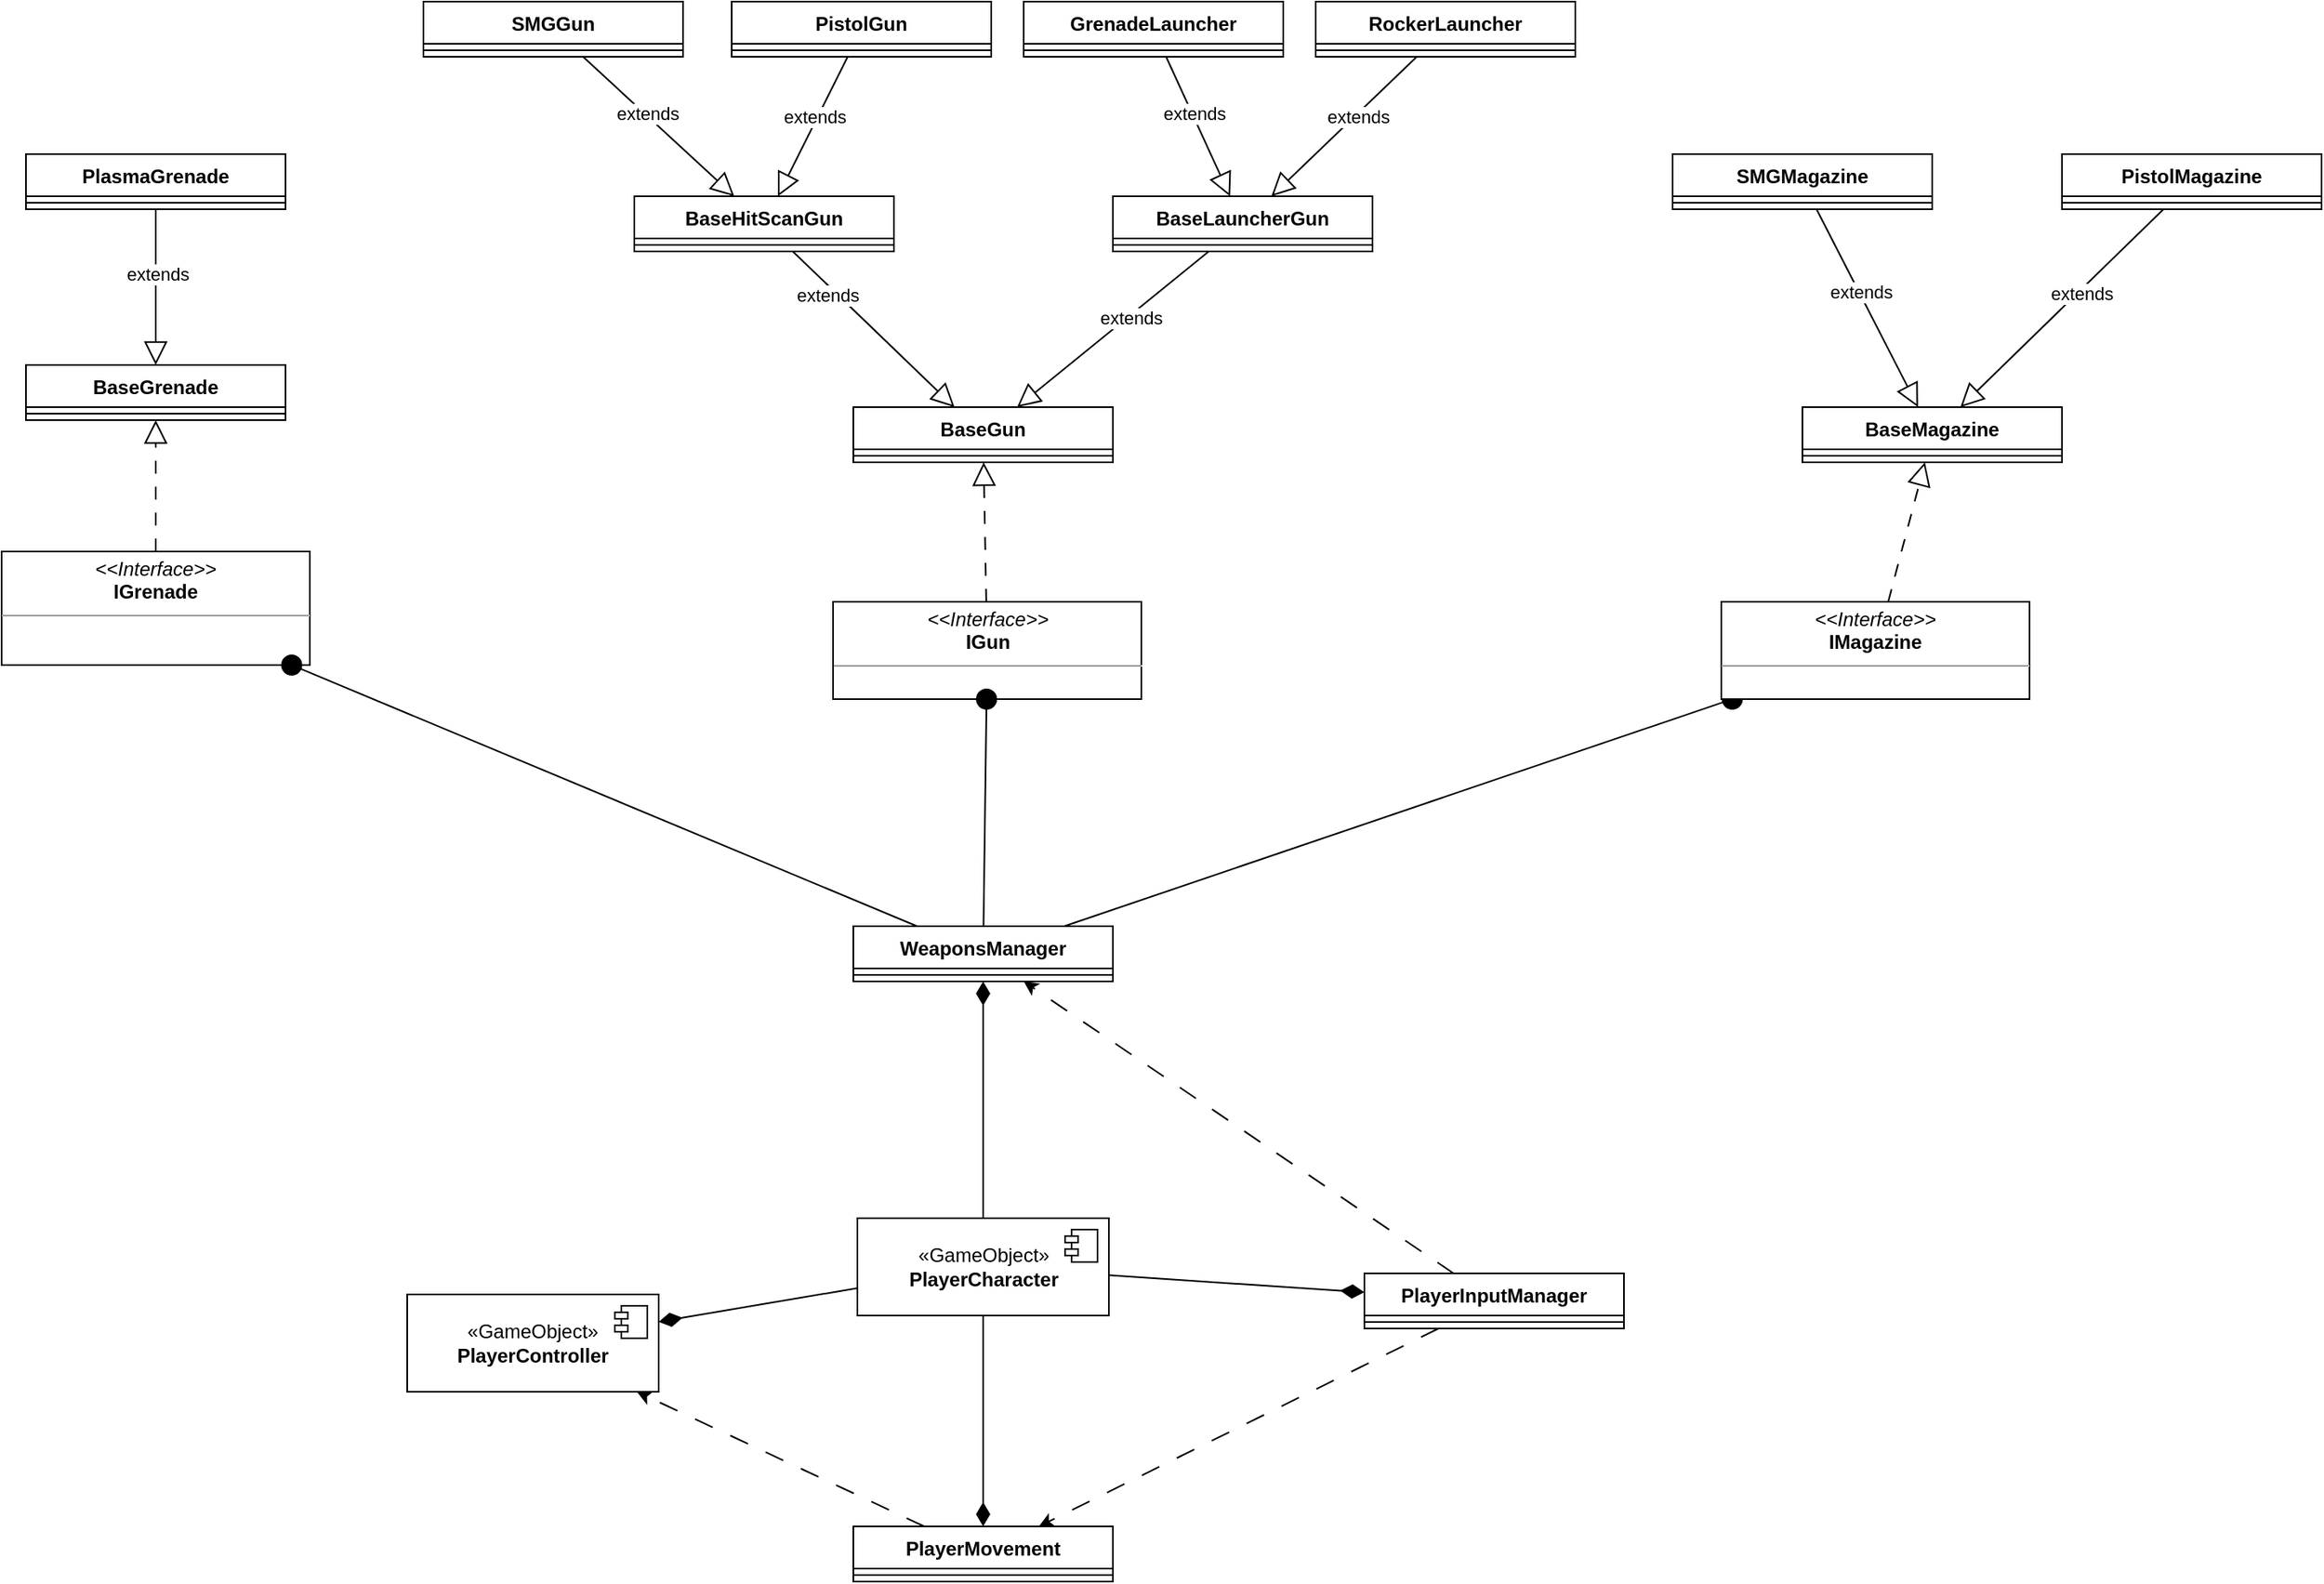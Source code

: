 <mxfile version="26.2.12">
  <diagram name="Page-1" id="c4acf3e9-155e-7222-9cf6-157b1a14988f">
    <mxGraphModel dx="2395" dy="1034" grid="1" gridSize="10" guides="1" tooltips="1" connect="1" arrows="1" fold="1" page="1" pageScale="1" pageWidth="850" pageHeight="1100" background="none" math="0" shadow="0">
      <root>
        <mxCell id="0" />
        <mxCell id="1" parent="0" />
        <mxCell id="F5jnOW8FbkZTIx8M4Hv_-44" style="rounded=0;orthogonalLoop=1;jettySize=auto;html=1;endArrow=diamondThin;endFill=1;startSize=6;endSize=12;" edge="1" parent="1" source="F5jnOW8FbkZTIx8M4Hv_-118" target="Zl_Os-EKIDO8VoNOlCzx-9">
          <mxGeometry relative="1" as="geometry">
            <mxPoint x="-125" y="1040" as="sourcePoint" />
          </mxGeometry>
        </mxCell>
        <mxCell id="F5jnOW8FbkZTIx8M4Hv_-100" style="rounded=0;orthogonalLoop=1;jettySize=auto;html=1;endArrow=oval;endFill=1;endSize=12;" edge="1" parent="1" source="Zl_Os-EKIDO8VoNOlCzx-9" target="F5jnOW8FbkZTIx8M4Hv_-99">
          <mxGeometry relative="1" as="geometry">
            <mxPoint x="410" y="490" as="targetPoint" />
          </mxGeometry>
        </mxCell>
        <mxCell id="Zl_Os-EKIDO8VoNOlCzx-9" value="WeaponsManager" style="swimlane;fontStyle=1;align=center;verticalAlign=top;childLayout=stackLayout;horizontal=1;startSize=26;horizontalStack=0;resizeParent=1;resizeParentMax=0;resizeLast=0;collapsible=1;marginBottom=0;whiteSpace=wrap;html=1;" parent="1" vertex="1">
          <mxGeometry x="-205" y="800" width="160" height="34" as="geometry" />
        </mxCell>
        <mxCell id="Zl_Os-EKIDO8VoNOlCzx-11" value="" style="line;strokeWidth=1;fillColor=none;align=left;verticalAlign=middle;spacingTop=-1;spacingLeft=3;spacingRight=3;rotatable=0;labelPosition=right;points=[];portConstraint=eastwest;strokeColor=inherit;" parent="Zl_Os-EKIDO8VoNOlCzx-9" vertex="1">
          <mxGeometry y="26" width="160" height="8" as="geometry" />
        </mxCell>
        <mxCell id="F5jnOW8FbkZTIx8M4Hv_-3" value="SMGGun" style="swimlane;fontStyle=1;align=center;verticalAlign=top;childLayout=stackLayout;horizontal=1;startSize=26;horizontalStack=0;resizeParent=1;resizeParentMax=0;resizeLast=0;collapsible=1;marginBottom=0;whiteSpace=wrap;html=1;" vertex="1" parent="1">
          <mxGeometry x="-470" y="230" width="160" height="34" as="geometry" />
        </mxCell>
        <mxCell id="F5jnOW8FbkZTIx8M4Hv_-5" value="" style="line;strokeWidth=1;fillColor=none;align=left;verticalAlign=middle;spacingTop=-1;spacingLeft=3;spacingRight=3;rotatable=0;labelPosition=right;points=[];portConstraint=eastwest;strokeColor=inherit;" vertex="1" parent="F5jnOW8FbkZTIx8M4Hv_-3">
          <mxGeometry y="26" width="160" height="8" as="geometry" />
        </mxCell>
        <mxCell id="F5jnOW8FbkZTIx8M4Hv_-7" value="PistolGun" style="swimlane;fontStyle=1;align=center;verticalAlign=top;childLayout=stackLayout;horizontal=1;startSize=26;horizontalStack=0;resizeParent=1;resizeParentMax=0;resizeLast=0;collapsible=1;marginBottom=0;whiteSpace=wrap;html=1;" vertex="1" parent="1">
          <mxGeometry x="-280" y="230" width="160" height="34" as="geometry" />
        </mxCell>
        <mxCell id="F5jnOW8FbkZTIx8M4Hv_-9" value="" style="line;strokeWidth=1;fillColor=none;align=left;verticalAlign=middle;spacingTop=-1;spacingLeft=3;spacingRight=3;rotatable=0;labelPosition=right;points=[];portConstraint=eastwest;strokeColor=inherit;" vertex="1" parent="F5jnOW8FbkZTIx8M4Hv_-7">
          <mxGeometry y="26" width="160" height="8" as="geometry" />
        </mxCell>
        <mxCell id="F5jnOW8FbkZTIx8M4Hv_-11" value="&lt;p style=&quot;margin:0px;margin-top:4px;text-align:center;&quot;&gt;&lt;i&gt;&amp;lt;&amp;lt;Interface&amp;gt;&amp;gt;&lt;/i&gt;&lt;br&gt;&lt;b&gt;IGun&lt;/b&gt;&lt;/p&gt;&lt;hr size=&quot;1&quot;&gt;" style="verticalAlign=top;align=left;overflow=fill;fontSize=12;fontFamily=Helvetica;html=1;rounded=0;shadow=0;comic=0;labelBackgroundColor=none;strokeWidth=1" vertex="1" parent="1">
          <mxGeometry x="-217.5" y="600" width="190" height="60" as="geometry" />
        </mxCell>
        <mxCell id="F5jnOW8FbkZTIx8M4Hv_-22" value="PlasmaGrenade" style="swimlane;fontStyle=1;align=center;verticalAlign=top;childLayout=stackLayout;horizontal=1;startSize=26;horizontalStack=0;resizeParent=1;resizeParentMax=0;resizeLast=0;collapsible=1;marginBottom=0;whiteSpace=wrap;html=1;" vertex="1" parent="1">
          <mxGeometry x="-715" y="324" width="160" height="34" as="geometry" />
        </mxCell>
        <mxCell id="F5jnOW8FbkZTIx8M4Hv_-24" value="" style="line;strokeWidth=1;fillColor=none;align=left;verticalAlign=middle;spacingTop=-1;spacingLeft=3;spacingRight=3;rotatable=0;labelPosition=right;points=[];portConstraint=eastwest;strokeColor=inherit;" vertex="1" parent="F5jnOW8FbkZTIx8M4Hv_-22">
          <mxGeometry y="26" width="160" height="8" as="geometry" />
        </mxCell>
        <mxCell id="F5jnOW8FbkZTIx8M4Hv_-33" style="rounded=0;orthogonalLoop=1;jettySize=auto;html=1;dashed=1;dashPattern=8 8;endSize=12;endArrow=block;endFill=0;" edge="1" parent="1" source="F5jnOW8FbkZTIx8M4Hv_-32" target="F5jnOW8FbkZTIx8M4Hv_-85">
          <mxGeometry relative="1" as="geometry" />
        </mxCell>
        <mxCell id="F5jnOW8FbkZTIx8M4Hv_-32" value="&lt;p style=&quot;margin:0px;margin-top:4px;text-align:center;&quot;&gt;&lt;i&gt;&amp;lt;&amp;lt;Interface&amp;gt;&amp;gt;&lt;/i&gt;&lt;br&gt;&lt;b&gt;IGrenade&lt;/b&gt;&lt;/p&gt;&lt;hr size=&quot;1&quot;&gt;&lt;p style=&quot;margin:0px;margin-left:4px;&quot;&gt;&lt;br&gt;&lt;/p&gt;" style="verticalAlign=top;align=left;overflow=fill;fontSize=12;fontFamily=Helvetica;html=1;rounded=0;shadow=0;comic=0;labelBackgroundColor=none;strokeWidth=1" vertex="1" parent="1">
          <mxGeometry x="-730" y="569" width="190" height="70" as="geometry" />
        </mxCell>
        <mxCell id="F5jnOW8FbkZTIx8M4Hv_-34" value="" style="endArrow=oval;endFill=1;endSize=12;html=1;rounded=0;" edge="1" parent="1" source="Zl_Os-EKIDO8VoNOlCzx-9" target="F5jnOW8FbkZTIx8M4Hv_-32">
          <mxGeometry width="160" relative="1" as="geometry">
            <mxPoint x="-60" y="678" as="sourcePoint" />
            <mxPoint x="100" y="678" as="targetPoint" />
          </mxGeometry>
        </mxCell>
        <mxCell id="F5jnOW8FbkZTIx8M4Hv_-35" value="" style="endArrow=oval;endFill=1;endSize=12;html=1;rounded=0;" edge="1" parent="1" source="Zl_Os-EKIDO8VoNOlCzx-9" target="F5jnOW8FbkZTIx8M4Hv_-11">
          <mxGeometry width="160" relative="1" as="geometry">
            <mxPoint x="183" y="695" as="sourcePoint" />
            <mxPoint x="60" y="528" as="targetPoint" />
          </mxGeometry>
        </mxCell>
        <mxCell id="F5jnOW8FbkZTIx8M4Hv_-111" style="rounded=0;orthogonalLoop=1;jettySize=auto;html=1;dashed=1;dashPattern=12 12;" edge="1" parent="1" source="F5jnOW8FbkZTIx8M4Hv_-39" target="Zl_Os-EKIDO8VoNOlCzx-9">
          <mxGeometry relative="1" as="geometry" />
        </mxCell>
        <mxCell id="F5jnOW8FbkZTIx8M4Hv_-39" value="PlayerInputManager" style="swimlane;fontStyle=1;align=center;verticalAlign=top;childLayout=stackLayout;horizontal=1;startSize=26;horizontalStack=0;resizeParent=1;resizeParentMax=0;resizeLast=0;collapsible=1;marginBottom=0;whiteSpace=wrap;html=1;" vertex="1" parent="1">
          <mxGeometry x="110" y="1014" width="160" height="34" as="geometry" />
        </mxCell>
        <mxCell id="F5jnOW8FbkZTIx8M4Hv_-41" value="" style="line;strokeWidth=1;fillColor=none;align=left;verticalAlign=middle;spacingTop=-1;spacingLeft=3;spacingRight=3;rotatable=0;labelPosition=right;points=[];portConstraint=eastwest;strokeColor=inherit;" vertex="1" parent="F5jnOW8FbkZTIx8M4Hv_-39">
          <mxGeometry y="26" width="160" height="8" as="geometry" />
        </mxCell>
        <mxCell id="F5jnOW8FbkZTIx8M4Hv_-45" style="rounded=0;orthogonalLoop=1;jettySize=auto;html=1;endArrow=diamondThin;endFill=1;startSize=6;endSize=12;" edge="1" parent="1" source="F5jnOW8FbkZTIx8M4Hv_-118" target="F5jnOW8FbkZTIx8M4Hv_-39">
          <mxGeometry relative="1" as="geometry">
            <mxPoint x="-70" y="1063.603" as="sourcePoint" />
            <mxPoint x="-175" y="823" as="targetPoint" />
          </mxGeometry>
        </mxCell>
        <mxCell id="F5jnOW8FbkZTIx8M4Hv_-46" value="PlayerMovement" style="swimlane;fontStyle=1;align=center;verticalAlign=top;childLayout=stackLayout;horizontal=1;startSize=26;horizontalStack=0;resizeParent=1;resizeParentMax=0;resizeLast=0;collapsible=1;marginBottom=0;whiteSpace=wrap;html=1;" vertex="1" parent="1">
          <mxGeometry x="-205" y="1170" width="160" height="34" as="geometry" />
        </mxCell>
        <mxCell id="F5jnOW8FbkZTIx8M4Hv_-48" value="" style="line;strokeWidth=1;fillColor=none;align=left;verticalAlign=middle;spacingTop=-1;spacingLeft=3;spacingRight=3;rotatable=0;labelPosition=right;points=[];portConstraint=eastwest;strokeColor=inherit;" vertex="1" parent="F5jnOW8FbkZTIx8M4Hv_-46">
          <mxGeometry y="26" width="160" height="8" as="geometry" />
        </mxCell>
        <mxCell id="F5jnOW8FbkZTIx8M4Hv_-50" style="rounded=0;orthogonalLoop=1;jettySize=auto;html=1;endArrow=diamondThin;endFill=1;startSize=6;endSize=12;" edge="1" parent="1" source="F5jnOW8FbkZTIx8M4Hv_-118" target="F5jnOW8FbkZTIx8M4Hv_-46">
          <mxGeometry relative="1" as="geometry">
            <mxPoint x="-125" y="1090" as="sourcePoint" />
            <mxPoint x="137" y="830" as="targetPoint" />
          </mxGeometry>
        </mxCell>
        <mxCell id="F5jnOW8FbkZTIx8M4Hv_-55" style="rounded=0;orthogonalLoop=1;jettySize=auto;html=1;endArrow=block;endFill=0;startSize=6;endSize=12;" edge="1" parent="1" source="F5jnOW8FbkZTIx8M4Hv_-3" target="F5jnOW8FbkZTIx8M4Hv_-51">
          <mxGeometry relative="1" as="geometry" />
        </mxCell>
        <mxCell id="F5jnOW8FbkZTIx8M4Hv_-57" value="extends" style="edgeLabel;html=1;align=center;verticalAlign=middle;resizable=0;points=[];" vertex="1" connectable="0" parent="F5jnOW8FbkZTIx8M4Hv_-55">
          <mxGeometry x="-0.172" y="1" relative="1" as="geometry">
            <mxPoint as="offset" />
          </mxGeometry>
        </mxCell>
        <mxCell id="F5jnOW8FbkZTIx8M4Hv_-51" value="&lt;div&gt;BaseHitScanGun&lt;/div&gt;" style="swimlane;fontStyle=1;align=center;verticalAlign=top;childLayout=stackLayout;horizontal=1;startSize=26;horizontalStack=0;resizeParent=1;resizeParentMax=0;resizeLast=0;collapsible=1;marginBottom=0;whiteSpace=wrap;html=1;" vertex="1" parent="1">
          <mxGeometry x="-340" y="350" width="160" height="34" as="geometry" />
        </mxCell>
        <mxCell id="F5jnOW8FbkZTIx8M4Hv_-53" value="" style="line;strokeWidth=1;fillColor=none;align=left;verticalAlign=middle;spacingTop=-1;spacingLeft=3;spacingRight=3;rotatable=0;labelPosition=right;points=[];portConstraint=eastwest;strokeColor=inherit;" vertex="1" parent="F5jnOW8FbkZTIx8M4Hv_-51">
          <mxGeometry y="26" width="160" height="8" as="geometry" />
        </mxCell>
        <mxCell id="F5jnOW8FbkZTIx8M4Hv_-56" style="rounded=0;orthogonalLoop=1;jettySize=auto;html=1;endArrow=block;endFill=0;startSize=6;endSize=12;" edge="1" parent="1" source="F5jnOW8FbkZTIx8M4Hv_-7" target="F5jnOW8FbkZTIx8M4Hv_-51">
          <mxGeometry relative="1" as="geometry">
            <mxPoint x="-447" y="334" as="sourcePoint" />
            <mxPoint x="-428" y="266" as="targetPoint" />
          </mxGeometry>
        </mxCell>
        <mxCell id="F5jnOW8FbkZTIx8M4Hv_-58" value="extends" style="edgeLabel;html=1;align=center;verticalAlign=middle;resizable=0;points=[];" vertex="1" connectable="0" parent="F5jnOW8FbkZTIx8M4Hv_-56">
          <mxGeometry x="-0.139" y="-1" relative="1" as="geometry">
            <mxPoint x="-1" as="offset" />
          </mxGeometry>
        </mxCell>
        <mxCell id="F5jnOW8FbkZTIx8M4Hv_-59" value="BaseGun" style="swimlane;fontStyle=1;align=center;verticalAlign=top;childLayout=stackLayout;horizontal=1;startSize=26;horizontalStack=0;resizeParent=1;resizeParentMax=0;resizeLast=0;collapsible=1;marginBottom=0;whiteSpace=wrap;html=1;" vertex="1" parent="1">
          <mxGeometry x="-205" y="480" width="160" height="34" as="geometry" />
        </mxCell>
        <mxCell id="F5jnOW8FbkZTIx8M4Hv_-61" value="" style="line;strokeWidth=1;fillColor=none;align=left;verticalAlign=middle;spacingTop=-1;spacingLeft=3;spacingRight=3;rotatable=0;labelPosition=right;points=[];portConstraint=eastwest;strokeColor=inherit;" vertex="1" parent="F5jnOW8FbkZTIx8M4Hv_-59">
          <mxGeometry y="26" width="160" height="8" as="geometry" />
        </mxCell>
        <mxCell id="F5jnOW8FbkZTIx8M4Hv_-63" style="rounded=0;orthogonalLoop=1;jettySize=auto;html=1;endArrow=block;endFill=0;startSize=6;endSize=12;" edge="1" parent="1" source="F5jnOW8FbkZTIx8M4Hv_-51" target="F5jnOW8FbkZTIx8M4Hv_-59">
          <mxGeometry relative="1" as="geometry">
            <mxPoint x="-570" y="188" as="sourcePoint" />
            <mxPoint x="-526" y="120" as="targetPoint" />
            <Array as="points" />
          </mxGeometry>
        </mxCell>
        <mxCell id="F5jnOW8FbkZTIx8M4Hv_-64" value="extends" style="edgeLabel;html=1;align=center;verticalAlign=middle;resizable=0;points=[];" vertex="1" connectable="0" parent="F5jnOW8FbkZTIx8M4Hv_-63">
          <mxGeometry x="-0.172" y="1" relative="1" as="geometry">
            <mxPoint x="-21" y="-12" as="offset" />
          </mxGeometry>
        </mxCell>
        <mxCell id="F5jnOW8FbkZTIx8M4Hv_-65" value="BaseLauncherGun" style="swimlane;fontStyle=1;align=center;verticalAlign=top;childLayout=stackLayout;horizontal=1;startSize=26;horizontalStack=0;resizeParent=1;resizeParentMax=0;resizeLast=0;collapsible=1;marginBottom=0;whiteSpace=wrap;html=1;" vertex="1" parent="1">
          <mxGeometry x="-45" y="350" width="160" height="34" as="geometry" />
        </mxCell>
        <mxCell id="F5jnOW8FbkZTIx8M4Hv_-67" value="" style="line;strokeWidth=1;fillColor=none;align=left;verticalAlign=middle;spacingTop=-1;spacingLeft=3;spacingRight=3;rotatable=0;labelPosition=right;points=[];portConstraint=eastwest;strokeColor=inherit;" vertex="1" parent="F5jnOW8FbkZTIx8M4Hv_-65">
          <mxGeometry y="26" width="160" height="8" as="geometry" />
        </mxCell>
        <mxCell id="F5jnOW8FbkZTIx8M4Hv_-69" style="rounded=0;orthogonalLoop=1;jettySize=auto;html=1;endArrow=block;endFill=0;startSize=6;endSize=12;" edge="1" parent="1" source="F5jnOW8FbkZTIx8M4Hv_-65" target="F5jnOW8FbkZTIx8M4Hv_-59">
          <mxGeometry relative="1" as="geometry">
            <mxPoint x="-311" y="180" as="sourcePoint" />
            <mxPoint x="-239" y="116" as="targetPoint" />
          </mxGeometry>
        </mxCell>
        <mxCell id="F5jnOW8FbkZTIx8M4Hv_-70" value="extends" style="edgeLabel;html=1;align=center;verticalAlign=middle;resizable=0;points=[];" vertex="1" connectable="0" parent="F5jnOW8FbkZTIx8M4Hv_-69">
          <mxGeometry x="-0.172" y="1" relative="1" as="geometry">
            <mxPoint as="offset" />
          </mxGeometry>
        </mxCell>
        <mxCell id="F5jnOW8FbkZTIx8M4Hv_-71" value="GrenadeLauncher" style="swimlane;fontStyle=1;align=center;verticalAlign=top;childLayout=stackLayout;horizontal=1;startSize=26;horizontalStack=0;resizeParent=1;resizeParentMax=0;resizeLast=0;collapsible=1;marginBottom=0;whiteSpace=wrap;html=1;" vertex="1" parent="1">
          <mxGeometry x="-100" y="230" width="160" height="34" as="geometry" />
        </mxCell>
        <mxCell id="F5jnOW8FbkZTIx8M4Hv_-73" value="" style="line;strokeWidth=1;fillColor=none;align=left;verticalAlign=middle;spacingTop=-1;spacingLeft=3;spacingRight=3;rotatable=0;labelPosition=right;points=[];portConstraint=eastwest;strokeColor=inherit;" vertex="1" parent="F5jnOW8FbkZTIx8M4Hv_-71">
          <mxGeometry y="26" width="160" height="8" as="geometry" />
        </mxCell>
        <mxCell id="F5jnOW8FbkZTIx8M4Hv_-75" value="RockerLauncher" style="swimlane;fontStyle=1;align=center;verticalAlign=top;childLayout=stackLayout;horizontal=1;startSize=26;horizontalStack=0;resizeParent=1;resizeParentMax=0;resizeLast=0;collapsible=1;marginBottom=0;whiteSpace=wrap;html=1;" vertex="1" parent="1">
          <mxGeometry x="80" y="230" width="160" height="34" as="geometry" />
        </mxCell>
        <mxCell id="F5jnOW8FbkZTIx8M4Hv_-77" value="" style="line;strokeWidth=1;fillColor=none;align=left;verticalAlign=middle;spacingTop=-1;spacingLeft=3;spacingRight=3;rotatable=0;labelPosition=right;points=[];portConstraint=eastwest;strokeColor=inherit;" vertex="1" parent="F5jnOW8FbkZTIx8M4Hv_-75">
          <mxGeometry y="26" width="160" height="8" as="geometry" />
        </mxCell>
        <mxCell id="F5jnOW8FbkZTIx8M4Hv_-79" style="rounded=0;orthogonalLoop=1;jettySize=auto;html=1;endArrow=block;endFill=0;startSize=6;endSize=12;" edge="1" parent="1" source="F5jnOW8FbkZTIx8M4Hv_-75" target="F5jnOW8FbkZTIx8M4Hv_-65">
          <mxGeometry relative="1" as="geometry">
            <mxPoint x="243" y="204" as="sourcePoint" />
            <mxPoint x="137" y="140" as="targetPoint" />
          </mxGeometry>
        </mxCell>
        <mxCell id="F5jnOW8FbkZTIx8M4Hv_-80" value="extends" style="edgeLabel;html=1;align=center;verticalAlign=middle;resizable=0;points=[];" vertex="1" connectable="0" parent="F5jnOW8FbkZTIx8M4Hv_-79">
          <mxGeometry x="-0.172" y="1" relative="1" as="geometry">
            <mxPoint as="offset" />
          </mxGeometry>
        </mxCell>
        <mxCell id="F5jnOW8FbkZTIx8M4Hv_-81" style="rounded=0;orthogonalLoop=1;jettySize=auto;html=1;endArrow=block;endFill=0;startSize=6;endSize=12;" edge="1" parent="1" source="F5jnOW8FbkZTIx8M4Hv_-71" target="F5jnOW8FbkZTIx8M4Hv_-65">
          <mxGeometry relative="1" as="geometry">
            <mxPoint x="-170" y="220" as="sourcePoint" />
            <mxPoint x="48" y="190" as="targetPoint" />
          </mxGeometry>
        </mxCell>
        <mxCell id="F5jnOW8FbkZTIx8M4Hv_-82" value="extends" style="edgeLabel;html=1;align=center;verticalAlign=middle;resizable=0;points=[];" vertex="1" connectable="0" parent="F5jnOW8FbkZTIx8M4Hv_-81">
          <mxGeometry x="-0.172" y="1" relative="1" as="geometry">
            <mxPoint as="offset" />
          </mxGeometry>
        </mxCell>
        <mxCell id="F5jnOW8FbkZTIx8M4Hv_-84" style="rounded=0;orthogonalLoop=1;jettySize=auto;html=1;dashed=1;dashPattern=8 8;endSize=12;endArrow=block;endFill=0;" edge="1" parent="1" source="F5jnOW8FbkZTIx8M4Hv_-11" target="F5jnOW8FbkZTIx8M4Hv_-59">
          <mxGeometry relative="1" as="geometry">
            <mxPoint x="90" y="523" as="sourcePoint" />
            <mxPoint x="149" y="470" as="targetPoint" />
          </mxGeometry>
        </mxCell>
        <mxCell id="F5jnOW8FbkZTIx8M4Hv_-85" value="BaseGrenade" style="swimlane;fontStyle=1;align=center;verticalAlign=top;childLayout=stackLayout;horizontal=1;startSize=26;horizontalStack=0;resizeParent=1;resizeParentMax=0;resizeLast=0;collapsible=1;marginBottom=0;whiteSpace=wrap;html=1;" vertex="1" parent="1">
          <mxGeometry x="-715" y="454" width="160" height="34" as="geometry" />
        </mxCell>
        <mxCell id="F5jnOW8FbkZTIx8M4Hv_-87" value="" style="line;strokeWidth=1;fillColor=none;align=left;verticalAlign=middle;spacingTop=-1;spacingLeft=3;spacingRight=3;rotatable=0;labelPosition=right;points=[];portConstraint=eastwest;strokeColor=inherit;" vertex="1" parent="F5jnOW8FbkZTIx8M4Hv_-85">
          <mxGeometry y="26" width="160" height="8" as="geometry" />
        </mxCell>
        <mxCell id="F5jnOW8FbkZTIx8M4Hv_-89" style="rounded=0;orthogonalLoop=1;jettySize=auto;html=1;endArrow=block;endFill=0;startSize=6;endSize=12;" edge="1" parent="1" source="F5jnOW8FbkZTIx8M4Hv_-22" target="F5jnOW8FbkZTIx8M4Hv_-85">
          <mxGeometry relative="1" as="geometry">
            <mxPoint x="-560" y="262" as="sourcePoint" />
            <mxPoint x="-501" y="184" as="targetPoint" />
          </mxGeometry>
        </mxCell>
        <mxCell id="F5jnOW8FbkZTIx8M4Hv_-90" value="extends" style="edgeLabel;html=1;align=center;verticalAlign=middle;resizable=0;points=[];" vertex="1" connectable="0" parent="F5jnOW8FbkZTIx8M4Hv_-89">
          <mxGeometry x="-0.172" y="1" relative="1" as="geometry">
            <mxPoint as="offset" />
          </mxGeometry>
        </mxCell>
        <mxCell id="F5jnOW8FbkZTIx8M4Hv_-91" value="PistolMagazine" style="swimlane;fontStyle=1;align=center;verticalAlign=top;childLayout=stackLayout;horizontal=1;startSize=26;horizontalStack=0;resizeParent=1;resizeParentMax=0;resizeLast=0;collapsible=1;marginBottom=0;whiteSpace=wrap;html=1;" vertex="1" parent="1">
          <mxGeometry x="540" y="324" width="160" height="34" as="geometry" />
        </mxCell>
        <mxCell id="F5jnOW8FbkZTIx8M4Hv_-93" value="" style="line;strokeWidth=1;fillColor=none;align=left;verticalAlign=middle;spacingTop=-1;spacingLeft=3;spacingRight=3;rotatable=0;labelPosition=right;points=[];portConstraint=eastwest;strokeColor=inherit;" vertex="1" parent="F5jnOW8FbkZTIx8M4Hv_-91">
          <mxGeometry y="26" width="160" height="8" as="geometry" />
        </mxCell>
        <mxCell id="F5jnOW8FbkZTIx8M4Hv_-95" value="SMGMagazine" style="swimlane;fontStyle=1;align=center;verticalAlign=top;childLayout=stackLayout;horizontal=1;startSize=26;horizontalStack=0;resizeParent=1;resizeParentMax=0;resizeLast=0;collapsible=1;marginBottom=0;whiteSpace=wrap;html=1;" vertex="1" parent="1">
          <mxGeometry x="300" y="324" width="160" height="34" as="geometry" />
        </mxCell>
        <mxCell id="F5jnOW8FbkZTIx8M4Hv_-97" value="" style="line;strokeWidth=1;fillColor=none;align=left;verticalAlign=middle;spacingTop=-1;spacingLeft=3;spacingRight=3;rotatable=0;labelPosition=right;points=[];portConstraint=eastwest;strokeColor=inherit;" vertex="1" parent="F5jnOW8FbkZTIx8M4Hv_-95">
          <mxGeometry y="26" width="160" height="8" as="geometry" />
        </mxCell>
        <mxCell id="F5jnOW8FbkZTIx8M4Hv_-99" value="&lt;p style=&quot;margin:0px;margin-top:4px;text-align:center;&quot;&gt;&lt;i&gt;&amp;lt;&amp;lt;Interface&amp;gt;&amp;gt;&lt;/i&gt;&lt;br&gt;&lt;b&gt;IMagazine&lt;/b&gt;&lt;/p&gt;&lt;hr size=&quot;1&quot;&gt;" style="verticalAlign=top;align=left;overflow=fill;fontSize=12;fontFamily=Helvetica;html=1;rounded=0;shadow=0;comic=0;labelBackgroundColor=none;strokeWidth=1" vertex="1" parent="1">
          <mxGeometry x="330" y="600" width="190" height="60" as="geometry" />
        </mxCell>
        <mxCell id="F5jnOW8FbkZTIx8M4Hv_-102" style="rounded=0;orthogonalLoop=1;jettySize=auto;html=1;dashed=1;dashPattern=8 8;endSize=12;endArrow=block;endFill=0;" edge="1" parent="1" source="F5jnOW8FbkZTIx8M4Hv_-99" target="F5jnOW8FbkZTIx8M4Hv_-103">
          <mxGeometry relative="1" as="geometry">
            <mxPoint x="120" y="583" as="sourcePoint" />
            <mxPoint x="339" y="450" as="targetPoint" />
          </mxGeometry>
        </mxCell>
        <mxCell id="F5jnOW8FbkZTIx8M4Hv_-103" value="BaseMagazine" style="swimlane;fontStyle=1;align=center;verticalAlign=top;childLayout=stackLayout;horizontal=1;startSize=26;horizontalStack=0;resizeParent=1;resizeParentMax=0;resizeLast=0;collapsible=1;marginBottom=0;whiteSpace=wrap;html=1;" vertex="1" parent="1">
          <mxGeometry x="380" y="480" width="160" height="34" as="geometry" />
        </mxCell>
        <mxCell id="F5jnOW8FbkZTIx8M4Hv_-105" value="" style="line;strokeWidth=1;fillColor=none;align=left;verticalAlign=middle;spacingTop=-1;spacingLeft=3;spacingRight=3;rotatable=0;labelPosition=right;points=[];portConstraint=eastwest;strokeColor=inherit;" vertex="1" parent="F5jnOW8FbkZTIx8M4Hv_-103">
          <mxGeometry y="26" width="160" height="8" as="geometry" />
        </mxCell>
        <mxCell id="F5jnOW8FbkZTIx8M4Hv_-107" style="rounded=0;orthogonalLoop=1;jettySize=auto;html=1;endArrow=block;endFill=0;startSize=6;endSize=12;" edge="1" parent="1" source="F5jnOW8FbkZTIx8M4Hv_-91" target="F5jnOW8FbkZTIx8M4Hv_-103">
          <mxGeometry relative="1" as="geometry">
            <mxPoint x="-5" y="160" as="sourcePoint" />
            <mxPoint x="-105" y="98" as="targetPoint" />
          </mxGeometry>
        </mxCell>
        <mxCell id="F5jnOW8FbkZTIx8M4Hv_-108" value="extends" style="edgeLabel;html=1;align=center;verticalAlign=middle;resizable=0;points=[];" vertex="1" connectable="0" parent="F5jnOW8FbkZTIx8M4Hv_-107">
          <mxGeometry x="-0.172" y="1" relative="1" as="geometry">
            <mxPoint as="offset" />
          </mxGeometry>
        </mxCell>
        <mxCell id="F5jnOW8FbkZTIx8M4Hv_-109" style="rounded=0;orthogonalLoop=1;jettySize=auto;html=1;endArrow=block;endFill=0;startSize=6;endSize=12;" edge="1" parent="1" source="F5jnOW8FbkZTIx8M4Hv_-95" target="F5jnOW8FbkZTIx8M4Hv_-103">
          <mxGeometry relative="1" as="geometry">
            <mxPoint x="5" y="170" as="sourcePoint" />
            <mxPoint x="-95" y="108" as="targetPoint" />
          </mxGeometry>
        </mxCell>
        <mxCell id="F5jnOW8FbkZTIx8M4Hv_-110" value="extends" style="edgeLabel;html=1;align=center;verticalAlign=middle;resizable=0;points=[];" vertex="1" connectable="0" parent="F5jnOW8FbkZTIx8M4Hv_-109">
          <mxGeometry x="-0.172" y="1" relative="1" as="geometry">
            <mxPoint as="offset" />
          </mxGeometry>
        </mxCell>
        <mxCell id="F5jnOW8FbkZTIx8M4Hv_-112" style="rounded=0;orthogonalLoop=1;jettySize=auto;html=1;dashed=1;dashPattern=12 12;" edge="1" parent="1" source="F5jnOW8FbkZTIx8M4Hv_-39" target="F5jnOW8FbkZTIx8M4Hv_-46">
          <mxGeometry relative="1" as="geometry">
            <mxPoint x="470" y="1096" as="sourcePoint" />
            <mxPoint x="295" y="972" as="targetPoint" />
          </mxGeometry>
        </mxCell>
        <mxCell id="F5jnOW8FbkZTIx8M4Hv_-118" value="«GameObject»&lt;br&gt;&lt;b&gt;PlayerCharacter&lt;/b&gt;" style="html=1;dropTarget=0;whiteSpace=wrap;" vertex="1" parent="1">
          <mxGeometry x="-202.5" y="980" width="155" height="60" as="geometry" />
        </mxCell>
        <mxCell id="F5jnOW8FbkZTIx8M4Hv_-119" value="" style="shape=module;jettyWidth=8;jettyHeight=4;" vertex="1" parent="F5jnOW8FbkZTIx8M4Hv_-118">
          <mxGeometry x="1" width="20" height="20" relative="1" as="geometry">
            <mxPoint x="-27" y="7" as="offset" />
          </mxGeometry>
        </mxCell>
        <mxCell id="F5jnOW8FbkZTIx8M4Hv_-121" value="«GameObject»&lt;br&gt;&lt;b&gt;PlayerController&lt;/b&gt;" style="html=1;dropTarget=0;whiteSpace=wrap;" vertex="1" parent="1">
          <mxGeometry x="-480" y="1027" width="155" height="60" as="geometry" />
        </mxCell>
        <mxCell id="F5jnOW8FbkZTIx8M4Hv_-122" value="" style="shape=module;jettyWidth=8;jettyHeight=4;" vertex="1" parent="F5jnOW8FbkZTIx8M4Hv_-121">
          <mxGeometry x="1" width="20" height="20" relative="1" as="geometry">
            <mxPoint x="-27" y="7" as="offset" />
          </mxGeometry>
        </mxCell>
        <mxCell id="F5jnOW8FbkZTIx8M4Hv_-123" style="rounded=0;orthogonalLoop=1;jettySize=auto;html=1;endArrow=diamondThin;endFill=1;startSize=6;endSize=12;" edge="1" parent="1" source="F5jnOW8FbkZTIx8M4Hv_-118" target="F5jnOW8FbkZTIx8M4Hv_-121">
          <mxGeometry relative="1" as="geometry">
            <mxPoint x="-458" y="944" as="sourcePoint" />
            <mxPoint x="-460" y="800" as="targetPoint" />
          </mxGeometry>
        </mxCell>
        <mxCell id="F5jnOW8FbkZTIx8M4Hv_-124" style="rounded=0;orthogonalLoop=1;jettySize=auto;html=1;dashed=1;dashPattern=12 12;" edge="1" parent="1" source="F5jnOW8FbkZTIx8M4Hv_-46" target="F5jnOW8FbkZTIx8M4Hv_-121">
          <mxGeometry relative="1" as="geometry">
            <mxPoint x="-345" y="1190" as="sourcePoint" />
            <mxPoint x="-500" y="1266" as="targetPoint" />
          </mxGeometry>
        </mxCell>
      </root>
    </mxGraphModel>
  </diagram>
</mxfile>
